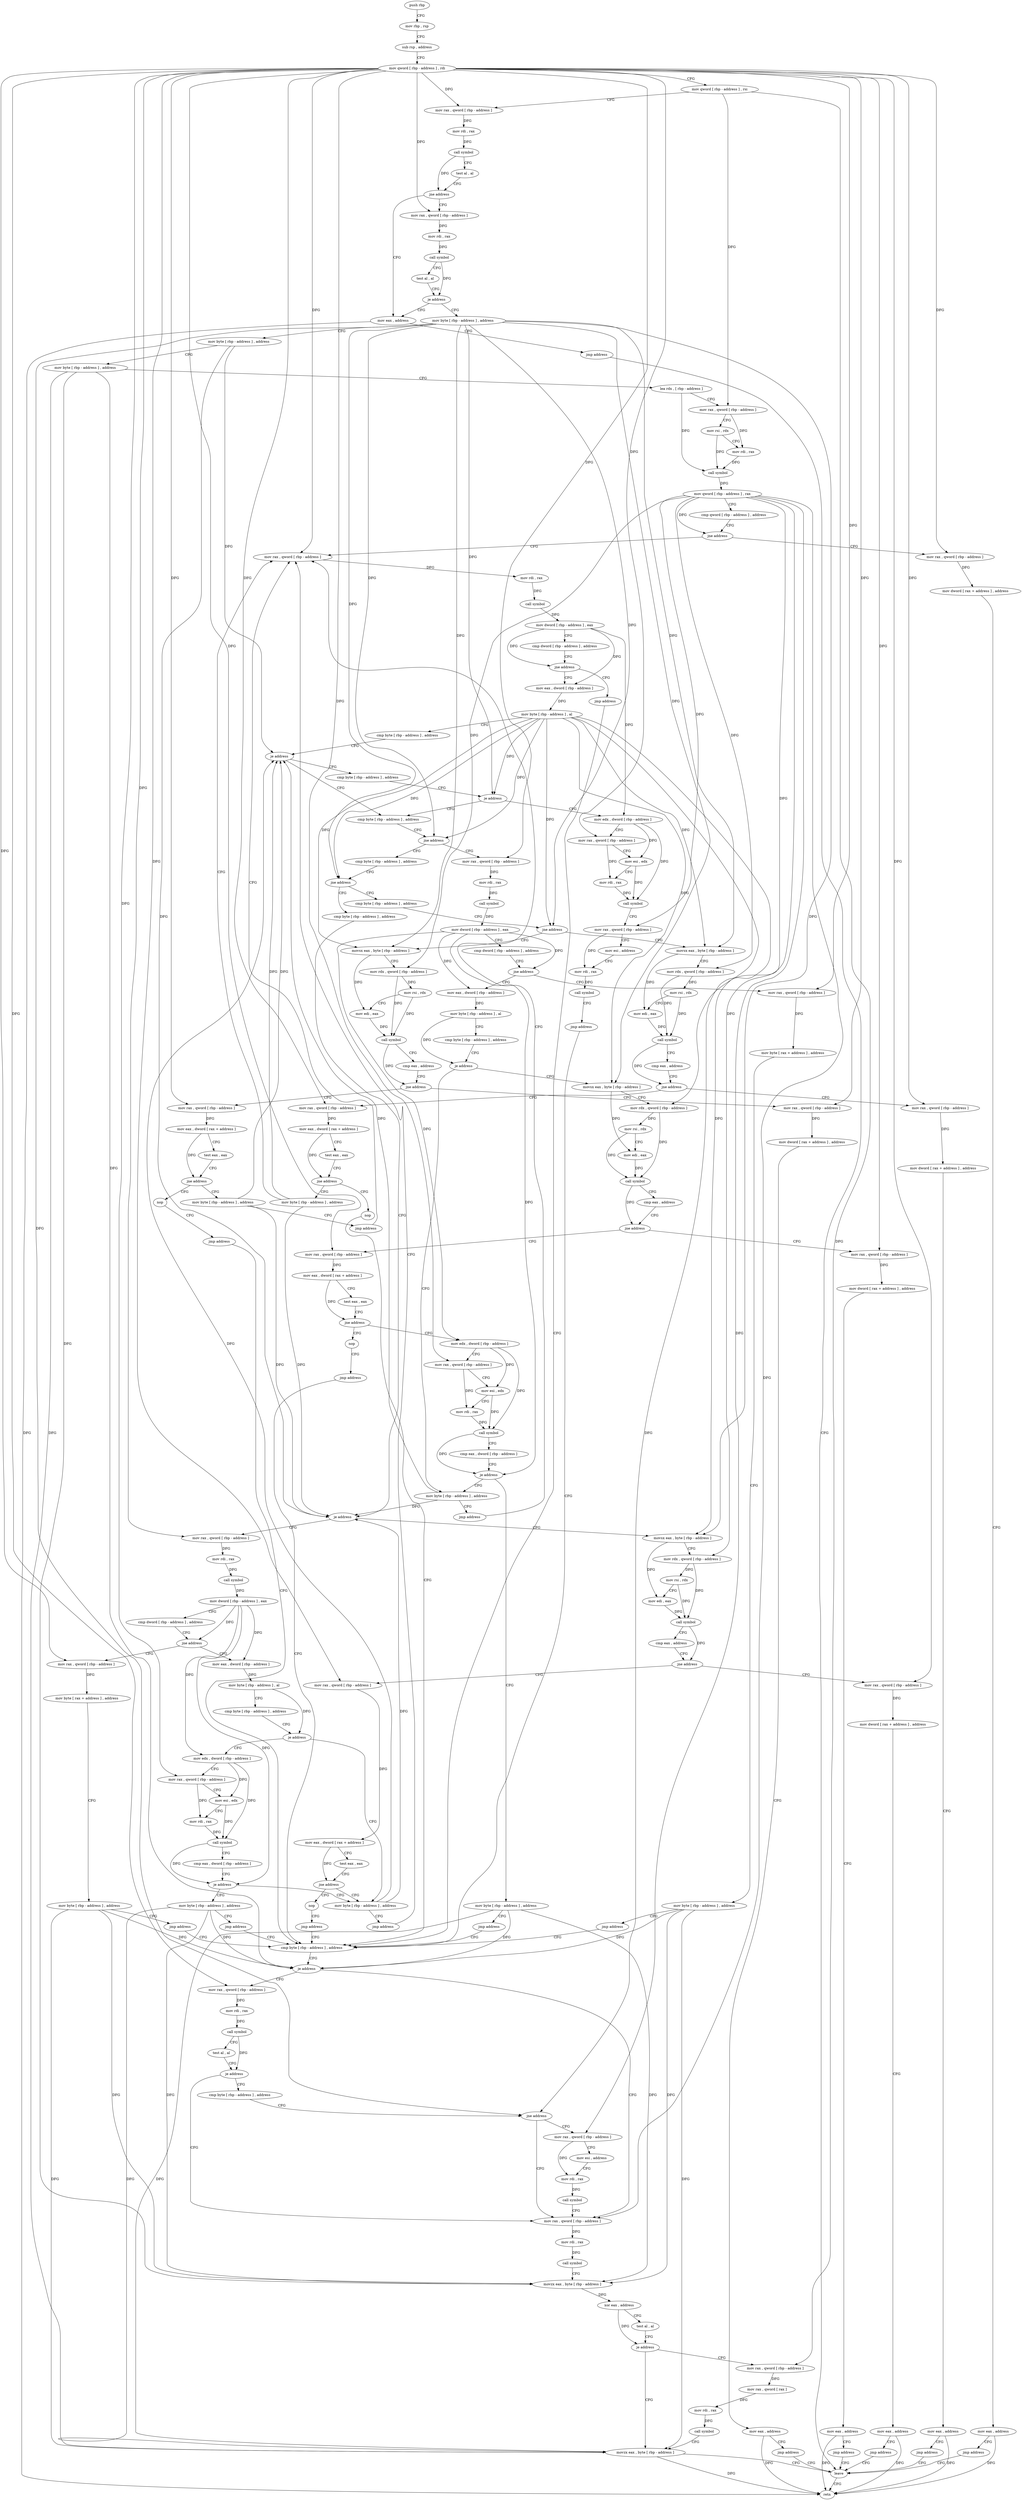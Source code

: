digraph "func" {
"115681" [label = "push rbp" ]
"115682" [label = "mov rbp , rsp" ]
"115685" [label = "sub rsp , address" ]
"115689" [label = "mov qword [ rbp - address ] , rdi" ]
"115693" [label = "mov qword [ rbp - address ] , rsi" ]
"115697" [label = "mov rax , qword [ rbp - address ]" ]
"115701" [label = "mov rdi , rax" ]
"115704" [label = "call symbol" ]
"115709" [label = "test al , al" ]
"115711" [label = "jne address" ]
"115729" [label = "mov eax , address" ]
"115713" [label = "mov rax , qword [ rbp - address ]" ]
"115734" [label = "jmp address" ]
"116434" [label = "leave" ]
"115717" [label = "mov rdi , rax" ]
"115720" [label = "call symbol" ]
"115725" [label = "test al , al" ]
"115727" [label = "je address" ]
"115739" [label = "mov byte [ rbp - address ] , address" ]
"116435" [label = "retn" ]
"115743" [label = "mov byte [ rbp - address ] , address" ]
"115747" [label = "mov byte [ rbp - address ] , address" ]
"115751" [label = "lea rdx , [ rbp - address ]" ]
"115755" [label = "mov rax , qword [ rbp - address ]" ]
"115759" [label = "mov rsi , rdx" ]
"115762" [label = "mov rdi , rax" ]
"115765" [label = "call symbol" ]
"115770" [label = "mov qword [ rbp - address ] , rax" ]
"115774" [label = "cmp qword [ rbp - address ] , address" ]
"115779" [label = "jne address" ]
"116310" [label = "mov rax , qword [ rbp - address ]" ]
"115785" [label = "mov rax , qword [ rbp - address ]" ]
"116314" [label = "mov rdi , rax" ]
"116317" [label = "call symbol" ]
"116322" [label = "mov dword [ rbp - address ] , eax" ]
"116325" [label = "cmp dword [ rbp - address ] , address" ]
"116329" [label = "jne address" ]
"115806" [label = "mov eax , dword [ rbp - address ]" ]
"116335" [label = "jmp address" ]
"115789" [label = "mov dword [ rax + address ] , address" ]
"115796" [label = "mov eax , address" ]
"115801" [label = "jmp address" ]
"115809" [label = "mov byte [ rbp - address ] , al" ]
"115812" [label = "cmp byte [ rbp - address ] , address" ]
"115816" [label = "je address" ]
"115863" [label = "cmp byte [ rbp - address ] , address" ]
"115818" [label = "cmp byte [ rbp - address ] , address" ]
"116347" [label = "cmp byte [ rbp - address ] , address" ]
"115867" [label = "jne address" ]
"116022" [label = "cmp byte [ rbp - address ] , address" ]
"115873" [label = "mov rax , qword [ rbp - address ]" ]
"115822" [label = "je address" ]
"115824" [label = "mov edx , dword [ rbp - address ]" ]
"116351" [label = "je address" ]
"116392" [label = "mov rax , qword [ rbp - address ]" ]
"116353" [label = "mov rax , qword [ rbp - address ]" ]
"116026" [label = "jne address" ]
"116184" [label = "cmp byte [ rbp - address ] , address" ]
"116032" [label = "cmp byte [ rbp - address ] , address" ]
"115877" [label = "mov rdi , rax" ]
"115880" [label = "call symbol" ]
"115885" [label = "mov dword [ rbp - address ] , eax" ]
"115888" [label = "cmp dword [ rbp - address ] , address" ]
"115892" [label = "jne address" ]
"115911" [label = "mov eax , dword [ rbp - address ]" ]
"115894" [label = "mov rax , qword [ rbp - address ]" ]
"115827" [label = "mov rax , qword [ rbp - address ]" ]
"115831" [label = "mov esi , edx" ]
"115833" [label = "mov rdi , rax" ]
"115836" [label = "call symbol" ]
"115841" [label = "mov rax , qword [ rbp - address ]" ]
"115845" [label = "mov esi , address" ]
"115850" [label = "mov rdi , rax" ]
"115853" [label = "call symbol" ]
"115858" [label = "jmp address" ]
"116396" [label = "mov rdi , rax" ]
"116399" [label = "call symbol" ]
"116404" [label = "movzx eax , byte [ rbp - address ]" ]
"116408" [label = "xor eax , address" ]
"116411" [label = "test al , al" ]
"116413" [label = "je address" ]
"116430" [label = "movzx eax , byte [ rbp - address ]" ]
"116415" [label = "mov rax , qword [ rbp - address ]" ]
"116357" [label = "mov rdi , rax" ]
"116360" [label = "call symbol" ]
"116365" [label = "test al , al" ]
"116367" [label = "je address" ]
"116369" [label = "cmp byte [ rbp - address ] , address" ]
"116188" [label = "jne address" ]
"116251" [label = "movsx eax , byte [ rbp - address ]" ]
"116190" [label = "movsx eax , byte [ rbp - address ]" ]
"116036" [label = "je address" ]
"116119" [label = "movsx eax , byte [ rbp - address ]" ]
"116038" [label = "mov rax , qword [ rbp - address ]" ]
"115914" [label = "mov byte [ rbp - address ] , al" ]
"115917" [label = "cmp byte [ rbp - address ] , address" ]
"115921" [label = "je address" ]
"116013" [label = "mov byte [ rbp - address ] , address" ]
"115923" [label = "movsx eax , byte [ rbp - address ]" ]
"115898" [label = "mov byte [ rax + address ] , address" ]
"115902" [label = "mov byte [ rbp - address ] , address" ]
"115906" [label = "jmp address" ]
"116419" [label = "mov rax , qword [ rax ]" ]
"116422" [label = "mov rdi , rax" ]
"116425" [label = "call symbol" ]
"116373" [label = "jne address" ]
"116375" [label = "mov rax , qword [ rbp - address ]" ]
"116255" [label = "mov rdx , qword [ rbp - address ]" ]
"116259" [label = "mov rsi , rdx" ]
"116262" [label = "mov edi , eax" ]
"116264" [label = "call symbol" ]
"116269" [label = "cmp eax , address" ]
"116272" [label = "jne address" ]
"116295" [label = "mov rax , qword [ rbp - address ]" ]
"116274" [label = "mov rax , qword [ rbp - address ]" ]
"116194" [label = "mov rdx , qword [ rbp - address ]" ]
"116198" [label = "mov rsi , rdx" ]
"116201" [label = "mov edi , eax" ]
"116203" [label = "call symbol" ]
"116208" [label = "cmp eax , address" ]
"116211" [label = "jne address" ]
"116234" [label = "mov rax , qword [ rbp - address ]" ]
"116213" [label = "mov rax , qword [ rbp - address ]" ]
"116123" [label = "mov rdx , qword [ rbp - address ]" ]
"116127" [label = "mov rsi , rdx" ]
"116130" [label = "mov edi , eax" ]
"116132" [label = "call symbol" ]
"116137" [label = "cmp eax , address" ]
"116140" [label = "jne address" ]
"116163" [label = "mov rax , qword [ rbp - address ]" ]
"116142" [label = "mov rax , qword [ rbp - address ]" ]
"116042" [label = "mov rdi , rax" ]
"116045" [label = "call symbol" ]
"116050" [label = "mov dword [ rbp - address ] , eax" ]
"116053" [label = "cmp dword [ rbp - address ] , address" ]
"116057" [label = "jne address" ]
"116076" [label = "mov eax , dword [ rbp - address ]" ]
"116059" [label = "mov rax , qword [ rbp - address ]" ]
"116017" [label = "jmp address" ]
"115927" [label = "mov rdx , qword [ rbp - address ]" ]
"115931" [label = "mov rsi , rdx" ]
"115934" [label = "mov edi , eax" ]
"115936" [label = "call symbol" ]
"115941" [label = "cmp eax , address" ]
"115944" [label = "jne address" ]
"115967" [label = "mov rax , qword [ rbp - address ]" ]
"115946" [label = "mov rax , qword [ rbp - address ]" ]
"116379" [label = "mov esi , address" ]
"116384" [label = "mov rdi , rax" ]
"116387" [label = "call symbol" ]
"116299" [label = "mov eax , dword [ rax + address ]" ]
"116302" [label = "test eax , eax" ]
"116304" [label = "jne address" ]
"116346" [label = "nop" ]
"116306" [label = "mov byte [ rbp - address ] , address" ]
"116278" [label = "mov dword [ rax + address ] , address" ]
"116285" [label = "mov eax , address" ]
"116290" [label = "jmp address" ]
"116238" [label = "mov eax , dword [ rax + address ]" ]
"116241" [label = "test eax , eax" ]
"116243" [label = "jne address" ]
"116343" [label = "nop" ]
"116245" [label = "mov byte [ rbp - address ] , address" ]
"116217" [label = "mov dword [ rax + address ] , address" ]
"116224" [label = "mov eax , address" ]
"116229" [label = "jmp address" ]
"116167" [label = "mov eax , dword [ rax + address ]" ]
"116170" [label = "test eax , eax" ]
"116172" [label = "jne address" ]
"116340" [label = "nop" ]
"116178" [label = "mov byte [ rbp - address ] , address" ]
"116146" [label = "mov dword [ rax + address ] , address" ]
"116153" [label = "mov eax , address" ]
"116158" [label = "jmp address" ]
"116079" [label = "mov byte [ rbp - address ] , al" ]
"116082" [label = "cmp byte [ rbp - address ] , address" ]
"116086" [label = "je address" ]
"116088" [label = "mov edx , dword [ rbp - address ]" ]
"116063" [label = "mov byte [ rax + address ] , address" ]
"116067" [label = "mov byte [ rbp - address ] , address" ]
"116071" [label = "jmp address" ]
"115971" [label = "mov eax , dword [ rax + address ]" ]
"115974" [label = "test eax , eax" ]
"115976" [label = "jne address" ]
"116337" [label = "nop" ]
"115982" [label = "mov edx , dword [ rbp - address ]" ]
"115950" [label = "mov dword [ rax + address ] , address" ]
"115957" [label = "mov eax , address" ]
"115962" [label = "jmp address" ]
"116344" [label = "jmp address" ]
"116249" [label = "jmp address" ]
"116341" [label = "jmp address" ]
"116182" [label = "jmp address" ]
"116091" [label = "mov rax , qword [ rbp - address ]" ]
"116095" [label = "mov esi , edx" ]
"116097" [label = "mov rdi , rax" ]
"116100" [label = "call symbol" ]
"116105" [label = "cmp eax , dword [ rbp - address ]" ]
"116108" [label = "je address" ]
"116110" [label = "mov byte [ rbp - address ] , address" ]
"116338" [label = "jmp address" ]
"115985" [label = "mov rax , qword [ rbp - address ]" ]
"115989" [label = "mov esi , edx" ]
"115991" [label = "mov rdi , rax" ]
"115994" [label = "call symbol" ]
"115999" [label = "cmp eax , dword [ rbp - address ]" ]
"116002" [label = "je address" ]
"116004" [label = "mov byte [ rbp - address ] , address" ]
"116114" [label = "jmp address" ]
"116008" [label = "jmp address" ]
"115681" -> "115682" [ label = "CFG" ]
"115682" -> "115685" [ label = "CFG" ]
"115685" -> "115689" [ label = "CFG" ]
"115689" -> "115693" [ label = "CFG" ]
"115689" -> "115697" [ label = "DFG" ]
"115689" -> "115713" [ label = "DFG" ]
"115689" -> "116310" [ label = "DFG" ]
"115689" -> "115785" [ label = "DFG" ]
"115689" -> "115873" [ label = "DFG" ]
"115689" -> "115827" [ label = "DFG" ]
"115689" -> "116353" [ label = "DFG" ]
"115689" -> "115894" [ label = "DFG" ]
"115689" -> "116038" [ label = "DFG" ]
"115689" -> "116295" [ label = "DFG" ]
"115689" -> "116274" [ label = "DFG" ]
"115689" -> "116234" [ label = "DFG" ]
"115689" -> "116213" [ label = "DFG" ]
"115689" -> "116163" [ label = "DFG" ]
"115689" -> "116142" [ label = "DFG" ]
"115689" -> "116059" [ label = "DFG" ]
"115689" -> "115967" [ label = "DFG" ]
"115689" -> "115946" [ label = "DFG" ]
"115689" -> "116091" [ label = "DFG" ]
"115689" -> "115985" [ label = "DFG" ]
"115693" -> "115697" [ label = "CFG" ]
"115693" -> "115755" [ label = "DFG" ]
"115693" -> "116415" [ label = "DFG" ]
"115697" -> "115701" [ label = "DFG" ]
"115701" -> "115704" [ label = "DFG" ]
"115704" -> "115709" [ label = "CFG" ]
"115704" -> "115711" [ label = "DFG" ]
"115709" -> "115711" [ label = "CFG" ]
"115711" -> "115729" [ label = "CFG" ]
"115711" -> "115713" [ label = "CFG" ]
"115729" -> "115734" [ label = "CFG" ]
"115729" -> "116435" [ label = "DFG" ]
"115713" -> "115717" [ label = "DFG" ]
"115734" -> "116434" [ label = "CFG" ]
"116434" -> "116435" [ label = "CFG" ]
"115717" -> "115720" [ label = "DFG" ]
"115720" -> "115725" [ label = "CFG" ]
"115720" -> "115727" [ label = "DFG" ]
"115725" -> "115727" [ label = "CFG" ]
"115727" -> "115739" [ label = "CFG" ]
"115727" -> "115729" [ label = "CFG" ]
"115739" -> "115743" [ label = "CFG" ]
"115739" -> "115867" [ label = "DFG" ]
"115739" -> "115822" [ label = "DFG" ]
"115739" -> "116026" [ label = "DFG" ]
"115739" -> "116188" [ label = "DFG" ]
"115739" -> "116373" [ label = "DFG" ]
"115739" -> "116251" [ label = "DFG" ]
"115739" -> "116190" [ label = "DFG" ]
"115739" -> "116119" [ label = "DFG" ]
"115739" -> "115923" [ label = "DFG" ]
"115743" -> "115747" [ label = "CFG" ]
"115743" -> "115816" [ label = "DFG" ]
"115743" -> "116036" [ label = "DFG" ]
"115747" -> "115751" [ label = "CFG" ]
"115747" -> "116351" [ label = "DFG" ]
"115747" -> "116404" [ label = "DFG" ]
"115747" -> "116430" [ label = "DFG" ]
"115751" -> "115755" [ label = "CFG" ]
"115751" -> "115765" [ label = "DFG" ]
"115755" -> "115759" [ label = "CFG" ]
"115755" -> "115762" [ label = "DFG" ]
"115759" -> "115762" [ label = "CFG" ]
"115759" -> "115765" [ label = "DFG" ]
"115762" -> "115765" [ label = "DFG" ]
"115765" -> "115770" [ label = "DFG" ]
"115770" -> "115774" [ label = "CFG" ]
"115770" -> "115779" [ label = "DFG" ]
"115770" -> "115841" [ label = "DFG" ]
"115770" -> "116392" [ label = "DFG" ]
"115770" -> "116255" [ label = "DFG" ]
"115770" -> "116194" [ label = "DFG" ]
"115770" -> "116123" [ label = "DFG" ]
"115770" -> "115927" [ label = "DFG" ]
"115770" -> "116375" [ label = "DFG" ]
"115774" -> "115779" [ label = "CFG" ]
"115779" -> "116310" [ label = "CFG" ]
"115779" -> "115785" [ label = "CFG" ]
"116310" -> "116314" [ label = "DFG" ]
"115785" -> "115789" [ label = "DFG" ]
"116314" -> "116317" [ label = "DFG" ]
"116317" -> "116322" [ label = "DFG" ]
"116322" -> "116325" [ label = "CFG" ]
"116322" -> "116329" [ label = "DFG" ]
"116322" -> "115806" [ label = "DFG" ]
"116322" -> "115824" [ label = "DFG" ]
"116325" -> "116329" [ label = "CFG" ]
"116329" -> "115806" [ label = "CFG" ]
"116329" -> "116335" [ label = "CFG" ]
"115806" -> "115809" [ label = "DFG" ]
"116335" -> "116347" [ label = "CFG" ]
"115789" -> "115796" [ label = "CFG" ]
"115796" -> "115801" [ label = "CFG" ]
"115796" -> "116435" [ label = "DFG" ]
"115801" -> "116434" [ label = "CFG" ]
"115809" -> "115812" [ label = "CFG" ]
"115809" -> "115867" [ label = "DFG" ]
"115809" -> "115822" [ label = "DFG" ]
"115809" -> "116026" [ label = "DFG" ]
"115809" -> "116188" [ label = "DFG" ]
"115809" -> "116373" [ label = "DFG" ]
"115809" -> "116251" [ label = "DFG" ]
"115809" -> "116190" [ label = "DFG" ]
"115809" -> "116119" [ label = "DFG" ]
"115809" -> "115923" [ label = "DFG" ]
"115812" -> "115816" [ label = "CFG" ]
"115816" -> "115863" [ label = "CFG" ]
"115816" -> "115818" [ label = "CFG" ]
"115863" -> "115867" [ label = "CFG" ]
"115818" -> "115822" [ label = "CFG" ]
"116347" -> "116351" [ label = "CFG" ]
"115867" -> "116022" [ label = "CFG" ]
"115867" -> "115873" [ label = "CFG" ]
"116022" -> "116026" [ label = "CFG" ]
"115873" -> "115877" [ label = "DFG" ]
"115822" -> "115863" [ label = "CFG" ]
"115822" -> "115824" [ label = "CFG" ]
"115824" -> "115827" [ label = "CFG" ]
"115824" -> "115831" [ label = "DFG" ]
"115824" -> "115836" [ label = "DFG" ]
"116351" -> "116392" [ label = "CFG" ]
"116351" -> "116353" [ label = "CFG" ]
"116392" -> "116396" [ label = "DFG" ]
"116353" -> "116357" [ label = "DFG" ]
"116026" -> "116184" [ label = "CFG" ]
"116026" -> "116032" [ label = "CFG" ]
"116184" -> "116188" [ label = "CFG" ]
"116032" -> "116036" [ label = "CFG" ]
"115877" -> "115880" [ label = "DFG" ]
"115880" -> "115885" [ label = "DFG" ]
"115885" -> "115888" [ label = "CFG" ]
"115885" -> "115892" [ label = "DFG" ]
"115885" -> "115911" [ label = "DFG" ]
"115885" -> "115982" [ label = "DFG" ]
"115885" -> "116002" [ label = "DFG" ]
"115888" -> "115892" [ label = "CFG" ]
"115892" -> "115911" [ label = "CFG" ]
"115892" -> "115894" [ label = "CFG" ]
"115911" -> "115914" [ label = "DFG" ]
"115894" -> "115898" [ label = "DFG" ]
"115827" -> "115831" [ label = "CFG" ]
"115827" -> "115833" [ label = "DFG" ]
"115831" -> "115833" [ label = "CFG" ]
"115831" -> "115836" [ label = "DFG" ]
"115833" -> "115836" [ label = "DFG" ]
"115836" -> "115841" [ label = "CFG" ]
"115841" -> "115845" [ label = "CFG" ]
"115841" -> "115850" [ label = "DFG" ]
"115845" -> "115850" [ label = "CFG" ]
"115850" -> "115853" [ label = "DFG" ]
"115853" -> "115858" [ label = "CFG" ]
"115858" -> "116347" [ label = "CFG" ]
"116396" -> "116399" [ label = "DFG" ]
"116399" -> "116404" [ label = "CFG" ]
"116404" -> "116408" [ label = "DFG" ]
"116408" -> "116411" [ label = "CFG" ]
"116408" -> "116413" [ label = "DFG" ]
"116411" -> "116413" [ label = "CFG" ]
"116413" -> "116430" [ label = "CFG" ]
"116413" -> "116415" [ label = "CFG" ]
"116430" -> "116434" [ label = "CFG" ]
"116430" -> "116435" [ label = "DFG" ]
"116415" -> "116419" [ label = "DFG" ]
"116357" -> "116360" [ label = "DFG" ]
"116360" -> "116365" [ label = "CFG" ]
"116360" -> "116367" [ label = "DFG" ]
"116365" -> "116367" [ label = "CFG" ]
"116367" -> "116392" [ label = "CFG" ]
"116367" -> "116369" [ label = "CFG" ]
"116369" -> "116373" [ label = "CFG" ]
"116188" -> "116251" [ label = "CFG" ]
"116188" -> "116190" [ label = "CFG" ]
"116251" -> "116255" [ label = "CFG" ]
"116251" -> "116262" [ label = "DFG" ]
"116190" -> "116194" [ label = "CFG" ]
"116190" -> "116201" [ label = "DFG" ]
"116036" -> "116119" [ label = "CFG" ]
"116036" -> "116038" [ label = "CFG" ]
"116119" -> "116123" [ label = "CFG" ]
"116119" -> "116130" [ label = "DFG" ]
"116038" -> "116042" [ label = "DFG" ]
"115914" -> "115917" [ label = "CFG" ]
"115914" -> "115921" [ label = "DFG" ]
"115917" -> "115921" [ label = "CFG" ]
"115921" -> "116013" [ label = "CFG" ]
"115921" -> "115923" [ label = "CFG" ]
"116013" -> "116017" [ label = "CFG" ]
"116013" -> "115816" [ label = "DFG" ]
"116013" -> "116036" [ label = "DFG" ]
"115923" -> "115927" [ label = "CFG" ]
"115923" -> "115934" [ label = "DFG" ]
"115898" -> "115902" [ label = "CFG" ]
"115902" -> "115906" [ label = "CFG" ]
"115902" -> "116351" [ label = "DFG" ]
"115902" -> "116404" [ label = "DFG" ]
"115902" -> "116430" [ label = "DFG" ]
"115906" -> "116347" [ label = "CFG" ]
"116419" -> "116422" [ label = "DFG" ]
"116422" -> "116425" [ label = "DFG" ]
"116425" -> "116430" [ label = "CFG" ]
"116373" -> "116392" [ label = "CFG" ]
"116373" -> "116375" [ label = "CFG" ]
"116375" -> "116379" [ label = "CFG" ]
"116375" -> "116384" [ label = "DFG" ]
"116255" -> "116259" [ label = "DFG" ]
"116255" -> "116264" [ label = "DFG" ]
"116259" -> "116262" [ label = "CFG" ]
"116259" -> "116264" [ label = "DFG" ]
"116262" -> "116264" [ label = "DFG" ]
"116264" -> "116269" [ label = "CFG" ]
"116264" -> "116272" [ label = "DFG" ]
"116269" -> "116272" [ label = "CFG" ]
"116272" -> "116295" [ label = "CFG" ]
"116272" -> "116274" [ label = "CFG" ]
"116295" -> "116299" [ label = "DFG" ]
"116274" -> "116278" [ label = "DFG" ]
"116194" -> "116198" [ label = "DFG" ]
"116194" -> "116203" [ label = "DFG" ]
"116198" -> "116201" [ label = "CFG" ]
"116198" -> "116203" [ label = "DFG" ]
"116201" -> "116203" [ label = "DFG" ]
"116203" -> "116208" [ label = "CFG" ]
"116203" -> "116211" [ label = "DFG" ]
"116208" -> "116211" [ label = "CFG" ]
"116211" -> "116234" [ label = "CFG" ]
"116211" -> "116213" [ label = "CFG" ]
"116234" -> "116238" [ label = "DFG" ]
"116213" -> "116217" [ label = "DFG" ]
"116123" -> "116127" [ label = "DFG" ]
"116123" -> "116132" [ label = "DFG" ]
"116127" -> "116130" [ label = "CFG" ]
"116127" -> "116132" [ label = "DFG" ]
"116130" -> "116132" [ label = "DFG" ]
"116132" -> "116137" [ label = "CFG" ]
"116132" -> "116140" [ label = "DFG" ]
"116137" -> "116140" [ label = "CFG" ]
"116140" -> "116163" [ label = "CFG" ]
"116140" -> "116142" [ label = "CFG" ]
"116163" -> "116167" [ label = "DFG" ]
"116142" -> "116146" [ label = "DFG" ]
"116042" -> "116045" [ label = "DFG" ]
"116045" -> "116050" [ label = "DFG" ]
"116050" -> "116053" [ label = "CFG" ]
"116050" -> "116057" [ label = "DFG" ]
"116050" -> "116076" [ label = "DFG" ]
"116050" -> "116088" [ label = "DFG" ]
"116050" -> "116108" [ label = "DFG" ]
"116053" -> "116057" [ label = "CFG" ]
"116057" -> "116076" [ label = "CFG" ]
"116057" -> "116059" [ label = "CFG" ]
"116076" -> "116079" [ label = "DFG" ]
"116059" -> "116063" [ label = "DFG" ]
"116017" -> "116310" [ label = "CFG" ]
"115927" -> "115931" [ label = "DFG" ]
"115927" -> "115936" [ label = "DFG" ]
"115931" -> "115934" [ label = "CFG" ]
"115931" -> "115936" [ label = "DFG" ]
"115934" -> "115936" [ label = "DFG" ]
"115936" -> "115941" [ label = "CFG" ]
"115936" -> "115944" [ label = "DFG" ]
"115941" -> "115944" [ label = "CFG" ]
"115944" -> "115967" [ label = "CFG" ]
"115944" -> "115946" [ label = "CFG" ]
"115967" -> "115971" [ label = "DFG" ]
"115946" -> "115950" [ label = "DFG" ]
"116379" -> "116384" [ label = "CFG" ]
"116384" -> "116387" [ label = "DFG" ]
"116387" -> "116392" [ label = "CFG" ]
"116299" -> "116302" [ label = "CFG" ]
"116299" -> "116304" [ label = "DFG" ]
"116302" -> "116304" [ label = "CFG" ]
"116304" -> "116346" [ label = "CFG" ]
"116304" -> "116306" [ label = "CFG" ]
"116346" -> "116347" [ label = "CFG" ]
"116306" -> "116310" [ label = "CFG" ]
"116306" -> "115816" [ label = "DFG" ]
"116306" -> "116036" [ label = "DFG" ]
"116278" -> "116285" [ label = "CFG" ]
"116285" -> "116290" [ label = "CFG" ]
"116285" -> "116435" [ label = "DFG" ]
"116290" -> "116434" [ label = "CFG" ]
"116238" -> "116241" [ label = "CFG" ]
"116238" -> "116243" [ label = "DFG" ]
"116241" -> "116243" [ label = "CFG" ]
"116243" -> "116343" [ label = "CFG" ]
"116243" -> "116245" [ label = "CFG" ]
"116343" -> "116344" [ label = "CFG" ]
"116245" -> "116249" [ label = "CFG" ]
"116245" -> "115816" [ label = "DFG" ]
"116245" -> "116036" [ label = "DFG" ]
"116217" -> "116224" [ label = "CFG" ]
"116224" -> "116229" [ label = "CFG" ]
"116224" -> "116435" [ label = "DFG" ]
"116229" -> "116434" [ label = "CFG" ]
"116167" -> "116170" [ label = "CFG" ]
"116167" -> "116172" [ label = "DFG" ]
"116170" -> "116172" [ label = "CFG" ]
"116172" -> "116340" [ label = "CFG" ]
"116172" -> "116178" [ label = "CFG" ]
"116340" -> "116341" [ label = "CFG" ]
"116178" -> "116182" [ label = "CFG" ]
"116178" -> "115816" [ label = "DFG" ]
"116178" -> "116036" [ label = "DFG" ]
"116146" -> "116153" [ label = "CFG" ]
"116153" -> "116158" [ label = "CFG" ]
"116153" -> "116435" [ label = "DFG" ]
"116158" -> "116434" [ label = "CFG" ]
"116079" -> "116082" [ label = "CFG" ]
"116079" -> "116086" [ label = "DFG" ]
"116082" -> "116086" [ label = "CFG" ]
"116086" -> "116178" [ label = "CFG" ]
"116086" -> "116088" [ label = "CFG" ]
"116088" -> "116091" [ label = "CFG" ]
"116088" -> "116095" [ label = "DFG" ]
"116088" -> "116100" [ label = "DFG" ]
"116063" -> "116067" [ label = "CFG" ]
"116067" -> "116071" [ label = "CFG" ]
"116067" -> "116351" [ label = "DFG" ]
"116067" -> "116404" [ label = "DFG" ]
"116067" -> "116430" [ label = "DFG" ]
"116071" -> "116347" [ label = "CFG" ]
"115971" -> "115974" [ label = "CFG" ]
"115971" -> "115976" [ label = "DFG" ]
"115974" -> "115976" [ label = "CFG" ]
"115976" -> "116337" [ label = "CFG" ]
"115976" -> "115982" [ label = "CFG" ]
"116337" -> "116338" [ label = "CFG" ]
"115982" -> "115985" [ label = "CFG" ]
"115982" -> "115989" [ label = "DFG" ]
"115982" -> "115994" [ label = "DFG" ]
"115950" -> "115957" [ label = "CFG" ]
"115957" -> "115962" [ label = "CFG" ]
"115957" -> "116435" [ label = "DFG" ]
"115962" -> "116434" [ label = "CFG" ]
"116344" -> "116347" [ label = "CFG" ]
"116249" -> "116310" [ label = "CFG" ]
"116341" -> "116347" [ label = "CFG" ]
"116182" -> "116310" [ label = "CFG" ]
"116091" -> "116095" [ label = "CFG" ]
"116091" -> "116097" [ label = "DFG" ]
"116095" -> "116097" [ label = "CFG" ]
"116095" -> "116100" [ label = "DFG" ]
"116097" -> "116100" [ label = "DFG" ]
"116100" -> "116105" [ label = "CFG" ]
"116100" -> "116108" [ label = "DFG" ]
"116105" -> "116108" [ label = "CFG" ]
"116108" -> "116178" [ label = "CFG" ]
"116108" -> "116110" [ label = "CFG" ]
"116110" -> "116114" [ label = "CFG" ]
"116110" -> "116351" [ label = "DFG" ]
"116110" -> "116404" [ label = "DFG" ]
"116110" -> "116430" [ label = "DFG" ]
"116338" -> "116347" [ label = "CFG" ]
"115985" -> "115989" [ label = "CFG" ]
"115985" -> "115991" [ label = "DFG" ]
"115989" -> "115991" [ label = "CFG" ]
"115989" -> "115994" [ label = "DFG" ]
"115991" -> "115994" [ label = "DFG" ]
"115994" -> "115999" [ label = "CFG" ]
"115994" -> "116002" [ label = "DFG" ]
"115999" -> "116002" [ label = "CFG" ]
"116002" -> "116013" [ label = "CFG" ]
"116002" -> "116004" [ label = "CFG" ]
"116004" -> "116008" [ label = "CFG" ]
"116004" -> "116351" [ label = "DFG" ]
"116004" -> "116404" [ label = "DFG" ]
"116004" -> "116430" [ label = "DFG" ]
"116114" -> "116347" [ label = "CFG" ]
"116008" -> "116347" [ label = "CFG" ]
}
